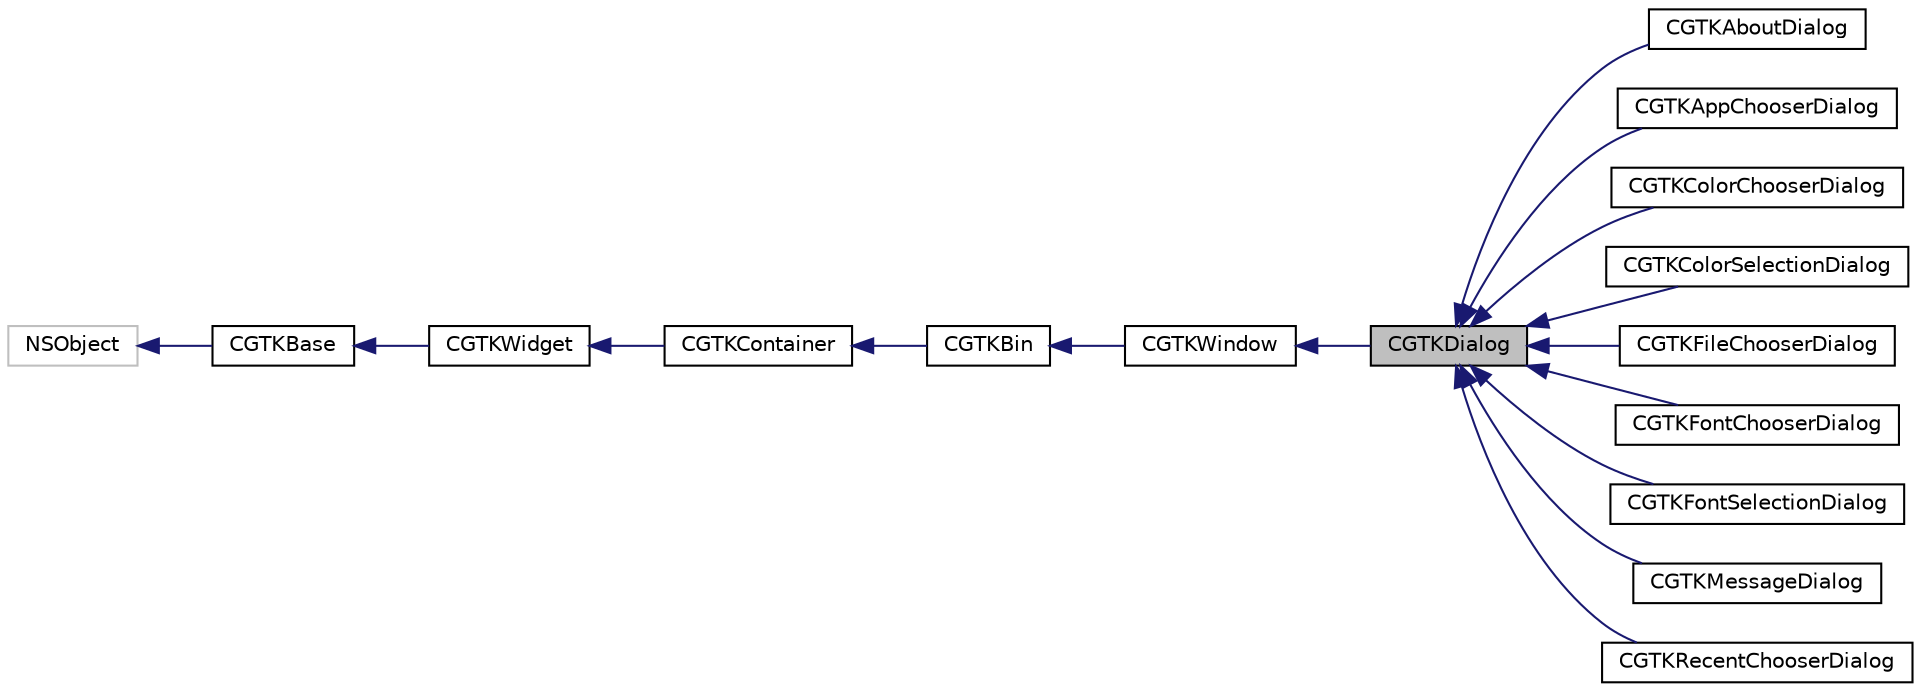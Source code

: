 digraph "CGTKDialog"
{
  edge [fontname="Helvetica",fontsize="10",labelfontname="Helvetica",labelfontsize="10"];
  node [fontname="Helvetica",fontsize="10",shape=record];
  rankdir="LR";
  Node0 [label="CGTKDialog",height=0.2,width=0.4,color="black", fillcolor="grey75", style="filled", fontcolor="black"];
  Node1 -> Node0 [dir="back",color="midnightblue",fontsize="10",style="solid",fontname="Helvetica"];
  Node1 [label="CGTKWindow",height=0.2,width=0.4,color="black", fillcolor="white", style="filled",URL="$interface_c_g_t_k_window.html"];
  Node2 -> Node1 [dir="back",color="midnightblue",fontsize="10",style="solid",fontname="Helvetica"];
  Node2 [label="CGTKBin",height=0.2,width=0.4,color="black", fillcolor="white", style="filled",URL="$interface_c_g_t_k_bin.html"];
  Node3 -> Node2 [dir="back",color="midnightblue",fontsize="10",style="solid",fontname="Helvetica"];
  Node3 [label="CGTKContainer",height=0.2,width=0.4,color="black", fillcolor="white", style="filled",URL="$interface_c_g_t_k_container.html"];
  Node4 -> Node3 [dir="back",color="midnightblue",fontsize="10",style="solid",fontname="Helvetica"];
  Node4 [label="CGTKWidget",height=0.2,width=0.4,color="black", fillcolor="white", style="filled",URL="$interface_c_g_t_k_widget.html"];
  Node5 -> Node4 [dir="back",color="midnightblue",fontsize="10",style="solid",fontname="Helvetica"];
  Node5 [label="CGTKBase",height=0.2,width=0.4,color="black", fillcolor="white", style="filled",URL="$interface_c_g_t_k_base.html"];
  Node6 -> Node5 [dir="back",color="midnightblue",fontsize="10",style="solid",fontname="Helvetica"];
  Node6 [label="NSObject",height=0.2,width=0.4,color="grey75", fillcolor="white", style="filled"];
  Node0 -> Node7 [dir="back",color="midnightblue",fontsize="10",style="solid",fontname="Helvetica"];
  Node7 [label="CGTKAboutDialog",height=0.2,width=0.4,color="black", fillcolor="white", style="filled",URL="$interface_c_g_t_k_about_dialog.html"];
  Node0 -> Node8 [dir="back",color="midnightblue",fontsize="10",style="solid",fontname="Helvetica"];
  Node8 [label="CGTKAppChooserDialog",height=0.2,width=0.4,color="black", fillcolor="white", style="filled",URL="$interface_c_g_t_k_app_chooser_dialog.html"];
  Node0 -> Node9 [dir="back",color="midnightblue",fontsize="10",style="solid",fontname="Helvetica"];
  Node9 [label="CGTKColorChooserDialog",height=0.2,width=0.4,color="black", fillcolor="white", style="filled",URL="$interface_c_g_t_k_color_chooser_dialog.html"];
  Node0 -> Node10 [dir="back",color="midnightblue",fontsize="10",style="solid",fontname="Helvetica"];
  Node10 [label="CGTKColorSelectionDialog",height=0.2,width=0.4,color="black", fillcolor="white", style="filled",URL="$interface_c_g_t_k_color_selection_dialog.html"];
  Node0 -> Node11 [dir="back",color="midnightblue",fontsize="10",style="solid",fontname="Helvetica"];
  Node11 [label="CGTKFileChooserDialog",height=0.2,width=0.4,color="black", fillcolor="white", style="filled",URL="$interface_c_g_t_k_file_chooser_dialog.html"];
  Node0 -> Node12 [dir="back",color="midnightblue",fontsize="10",style="solid",fontname="Helvetica"];
  Node12 [label="CGTKFontChooserDialog",height=0.2,width=0.4,color="black", fillcolor="white", style="filled",URL="$interface_c_g_t_k_font_chooser_dialog.html"];
  Node0 -> Node13 [dir="back",color="midnightblue",fontsize="10",style="solid",fontname="Helvetica"];
  Node13 [label="CGTKFontSelectionDialog",height=0.2,width=0.4,color="black", fillcolor="white", style="filled",URL="$interface_c_g_t_k_font_selection_dialog.html"];
  Node0 -> Node14 [dir="back",color="midnightblue",fontsize="10",style="solid",fontname="Helvetica"];
  Node14 [label="CGTKMessageDialog",height=0.2,width=0.4,color="black", fillcolor="white", style="filled",URL="$interface_c_g_t_k_message_dialog.html"];
  Node0 -> Node15 [dir="back",color="midnightblue",fontsize="10",style="solid",fontname="Helvetica"];
  Node15 [label="CGTKRecentChooserDialog",height=0.2,width=0.4,color="black", fillcolor="white", style="filled",URL="$interface_c_g_t_k_recent_chooser_dialog.html"];
}
